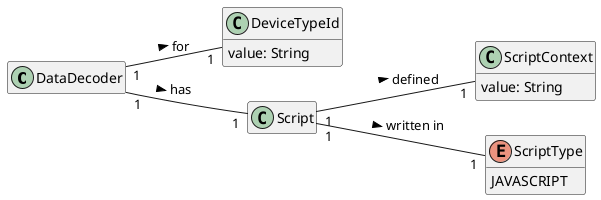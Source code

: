 @startuml data-decoder-model

hide empty members

left to right direction

class DataDecoder {

}

class DeviceTypeId {
    value: String
}

class Script {

}

class ScriptContext {
    value: String
}


enum ScriptType {
    JAVASCRIPT
}

DataDecoder "1" -- "1" Script : has >
DataDecoder "1" -- "1" DeviceTypeId : for >
Script "1" -- "1" ScriptContext : defined >
Script "1" -- "1" ScriptType : written in >

@enduml
